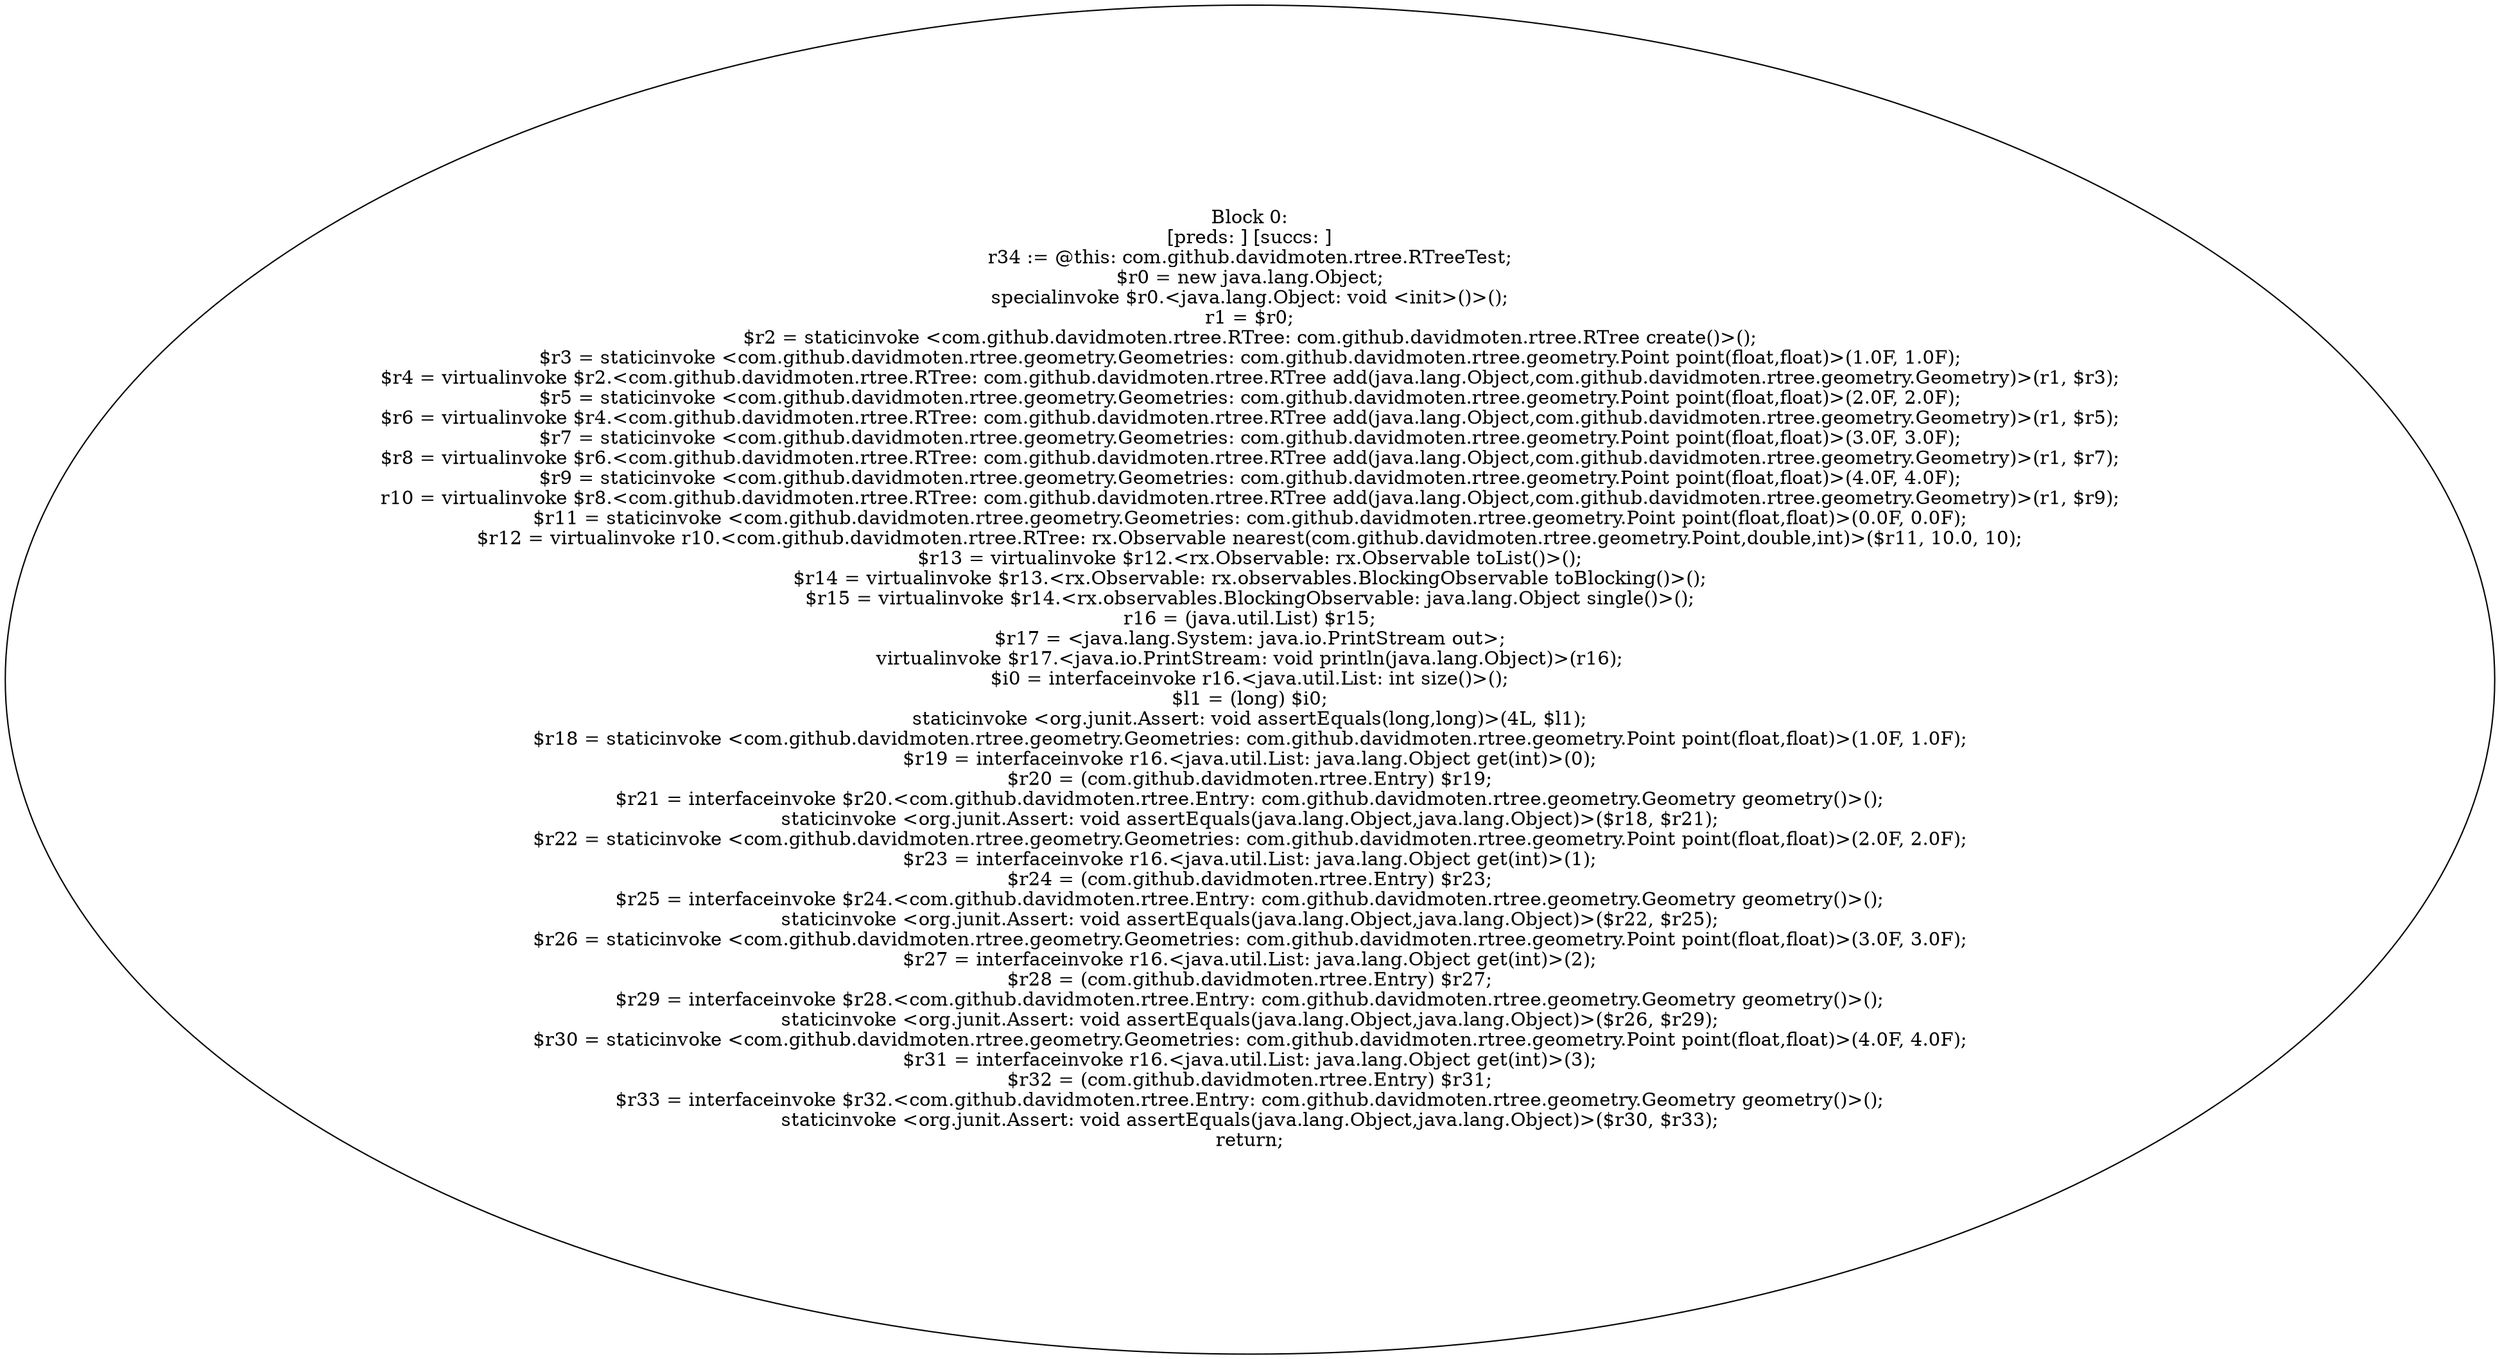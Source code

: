 digraph "unitGraph" {
    "Block 0:
[preds: ] [succs: ]
r34 := @this: com.github.davidmoten.rtree.RTreeTest;
$r0 = new java.lang.Object;
specialinvoke $r0.<java.lang.Object: void <init>()>();
r1 = $r0;
$r2 = staticinvoke <com.github.davidmoten.rtree.RTree: com.github.davidmoten.rtree.RTree create()>();
$r3 = staticinvoke <com.github.davidmoten.rtree.geometry.Geometries: com.github.davidmoten.rtree.geometry.Point point(float,float)>(1.0F, 1.0F);
$r4 = virtualinvoke $r2.<com.github.davidmoten.rtree.RTree: com.github.davidmoten.rtree.RTree add(java.lang.Object,com.github.davidmoten.rtree.geometry.Geometry)>(r1, $r3);
$r5 = staticinvoke <com.github.davidmoten.rtree.geometry.Geometries: com.github.davidmoten.rtree.geometry.Point point(float,float)>(2.0F, 2.0F);
$r6 = virtualinvoke $r4.<com.github.davidmoten.rtree.RTree: com.github.davidmoten.rtree.RTree add(java.lang.Object,com.github.davidmoten.rtree.geometry.Geometry)>(r1, $r5);
$r7 = staticinvoke <com.github.davidmoten.rtree.geometry.Geometries: com.github.davidmoten.rtree.geometry.Point point(float,float)>(3.0F, 3.0F);
$r8 = virtualinvoke $r6.<com.github.davidmoten.rtree.RTree: com.github.davidmoten.rtree.RTree add(java.lang.Object,com.github.davidmoten.rtree.geometry.Geometry)>(r1, $r7);
$r9 = staticinvoke <com.github.davidmoten.rtree.geometry.Geometries: com.github.davidmoten.rtree.geometry.Point point(float,float)>(4.0F, 4.0F);
r10 = virtualinvoke $r8.<com.github.davidmoten.rtree.RTree: com.github.davidmoten.rtree.RTree add(java.lang.Object,com.github.davidmoten.rtree.geometry.Geometry)>(r1, $r9);
$r11 = staticinvoke <com.github.davidmoten.rtree.geometry.Geometries: com.github.davidmoten.rtree.geometry.Point point(float,float)>(0.0F, 0.0F);
$r12 = virtualinvoke r10.<com.github.davidmoten.rtree.RTree: rx.Observable nearest(com.github.davidmoten.rtree.geometry.Point,double,int)>($r11, 10.0, 10);
$r13 = virtualinvoke $r12.<rx.Observable: rx.Observable toList()>();
$r14 = virtualinvoke $r13.<rx.Observable: rx.observables.BlockingObservable toBlocking()>();
$r15 = virtualinvoke $r14.<rx.observables.BlockingObservable: java.lang.Object single()>();
r16 = (java.util.List) $r15;
$r17 = <java.lang.System: java.io.PrintStream out>;
virtualinvoke $r17.<java.io.PrintStream: void println(java.lang.Object)>(r16);
$i0 = interfaceinvoke r16.<java.util.List: int size()>();
$l1 = (long) $i0;
staticinvoke <org.junit.Assert: void assertEquals(long,long)>(4L, $l1);
$r18 = staticinvoke <com.github.davidmoten.rtree.geometry.Geometries: com.github.davidmoten.rtree.geometry.Point point(float,float)>(1.0F, 1.0F);
$r19 = interfaceinvoke r16.<java.util.List: java.lang.Object get(int)>(0);
$r20 = (com.github.davidmoten.rtree.Entry) $r19;
$r21 = interfaceinvoke $r20.<com.github.davidmoten.rtree.Entry: com.github.davidmoten.rtree.geometry.Geometry geometry()>();
staticinvoke <org.junit.Assert: void assertEquals(java.lang.Object,java.lang.Object)>($r18, $r21);
$r22 = staticinvoke <com.github.davidmoten.rtree.geometry.Geometries: com.github.davidmoten.rtree.geometry.Point point(float,float)>(2.0F, 2.0F);
$r23 = interfaceinvoke r16.<java.util.List: java.lang.Object get(int)>(1);
$r24 = (com.github.davidmoten.rtree.Entry) $r23;
$r25 = interfaceinvoke $r24.<com.github.davidmoten.rtree.Entry: com.github.davidmoten.rtree.geometry.Geometry geometry()>();
staticinvoke <org.junit.Assert: void assertEquals(java.lang.Object,java.lang.Object)>($r22, $r25);
$r26 = staticinvoke <com.github.davidmoten.rtree.geometry.Geometries: com.github.davidmoten.rtree.geometry.Point point(float,float)>(3.0F, 3.0F);
$r27 = interfaceinvoke r16.<java.util.List: java.lang.Object get(int)>(2);
$r28 = (com.github.davidmoten.rtree.Entry) $r27;
$r29 = interfaceinvoke $r28.<com.github.davidmoten.rtree.Entry: com.github.davidmoten.rtree.geometry.Geometry geometry()>();
staticinvoke <org.junit.Assert: void assertEquals(java.lang.Object,java.lang.Object)>($r26, $r29);
$r30 = staticinvoke <com.github.davidmoten.rtree.geometry.Geometries: com.github.davidmoten.rtree.geometry.Point point(float,float)>(4.0F, 4.0F);
$r31 = interfaceinvoke r16.<java.util.List: java.lang.Object get(int)>(3);
$r32 = (com.github.davidmoten.rtree.Entry) $r31;
$r33 = interfaceinvoke $r32.<com.github.davidmoten.rtree.Entry: com.github.davidmoten.rtree.geometry.Geometry geometry()>();
staticinvoke <org.junit.Assert: void assertEquals(java.lang.Object,java.lang.Object)>($r30, $r33);
return;
"
}
